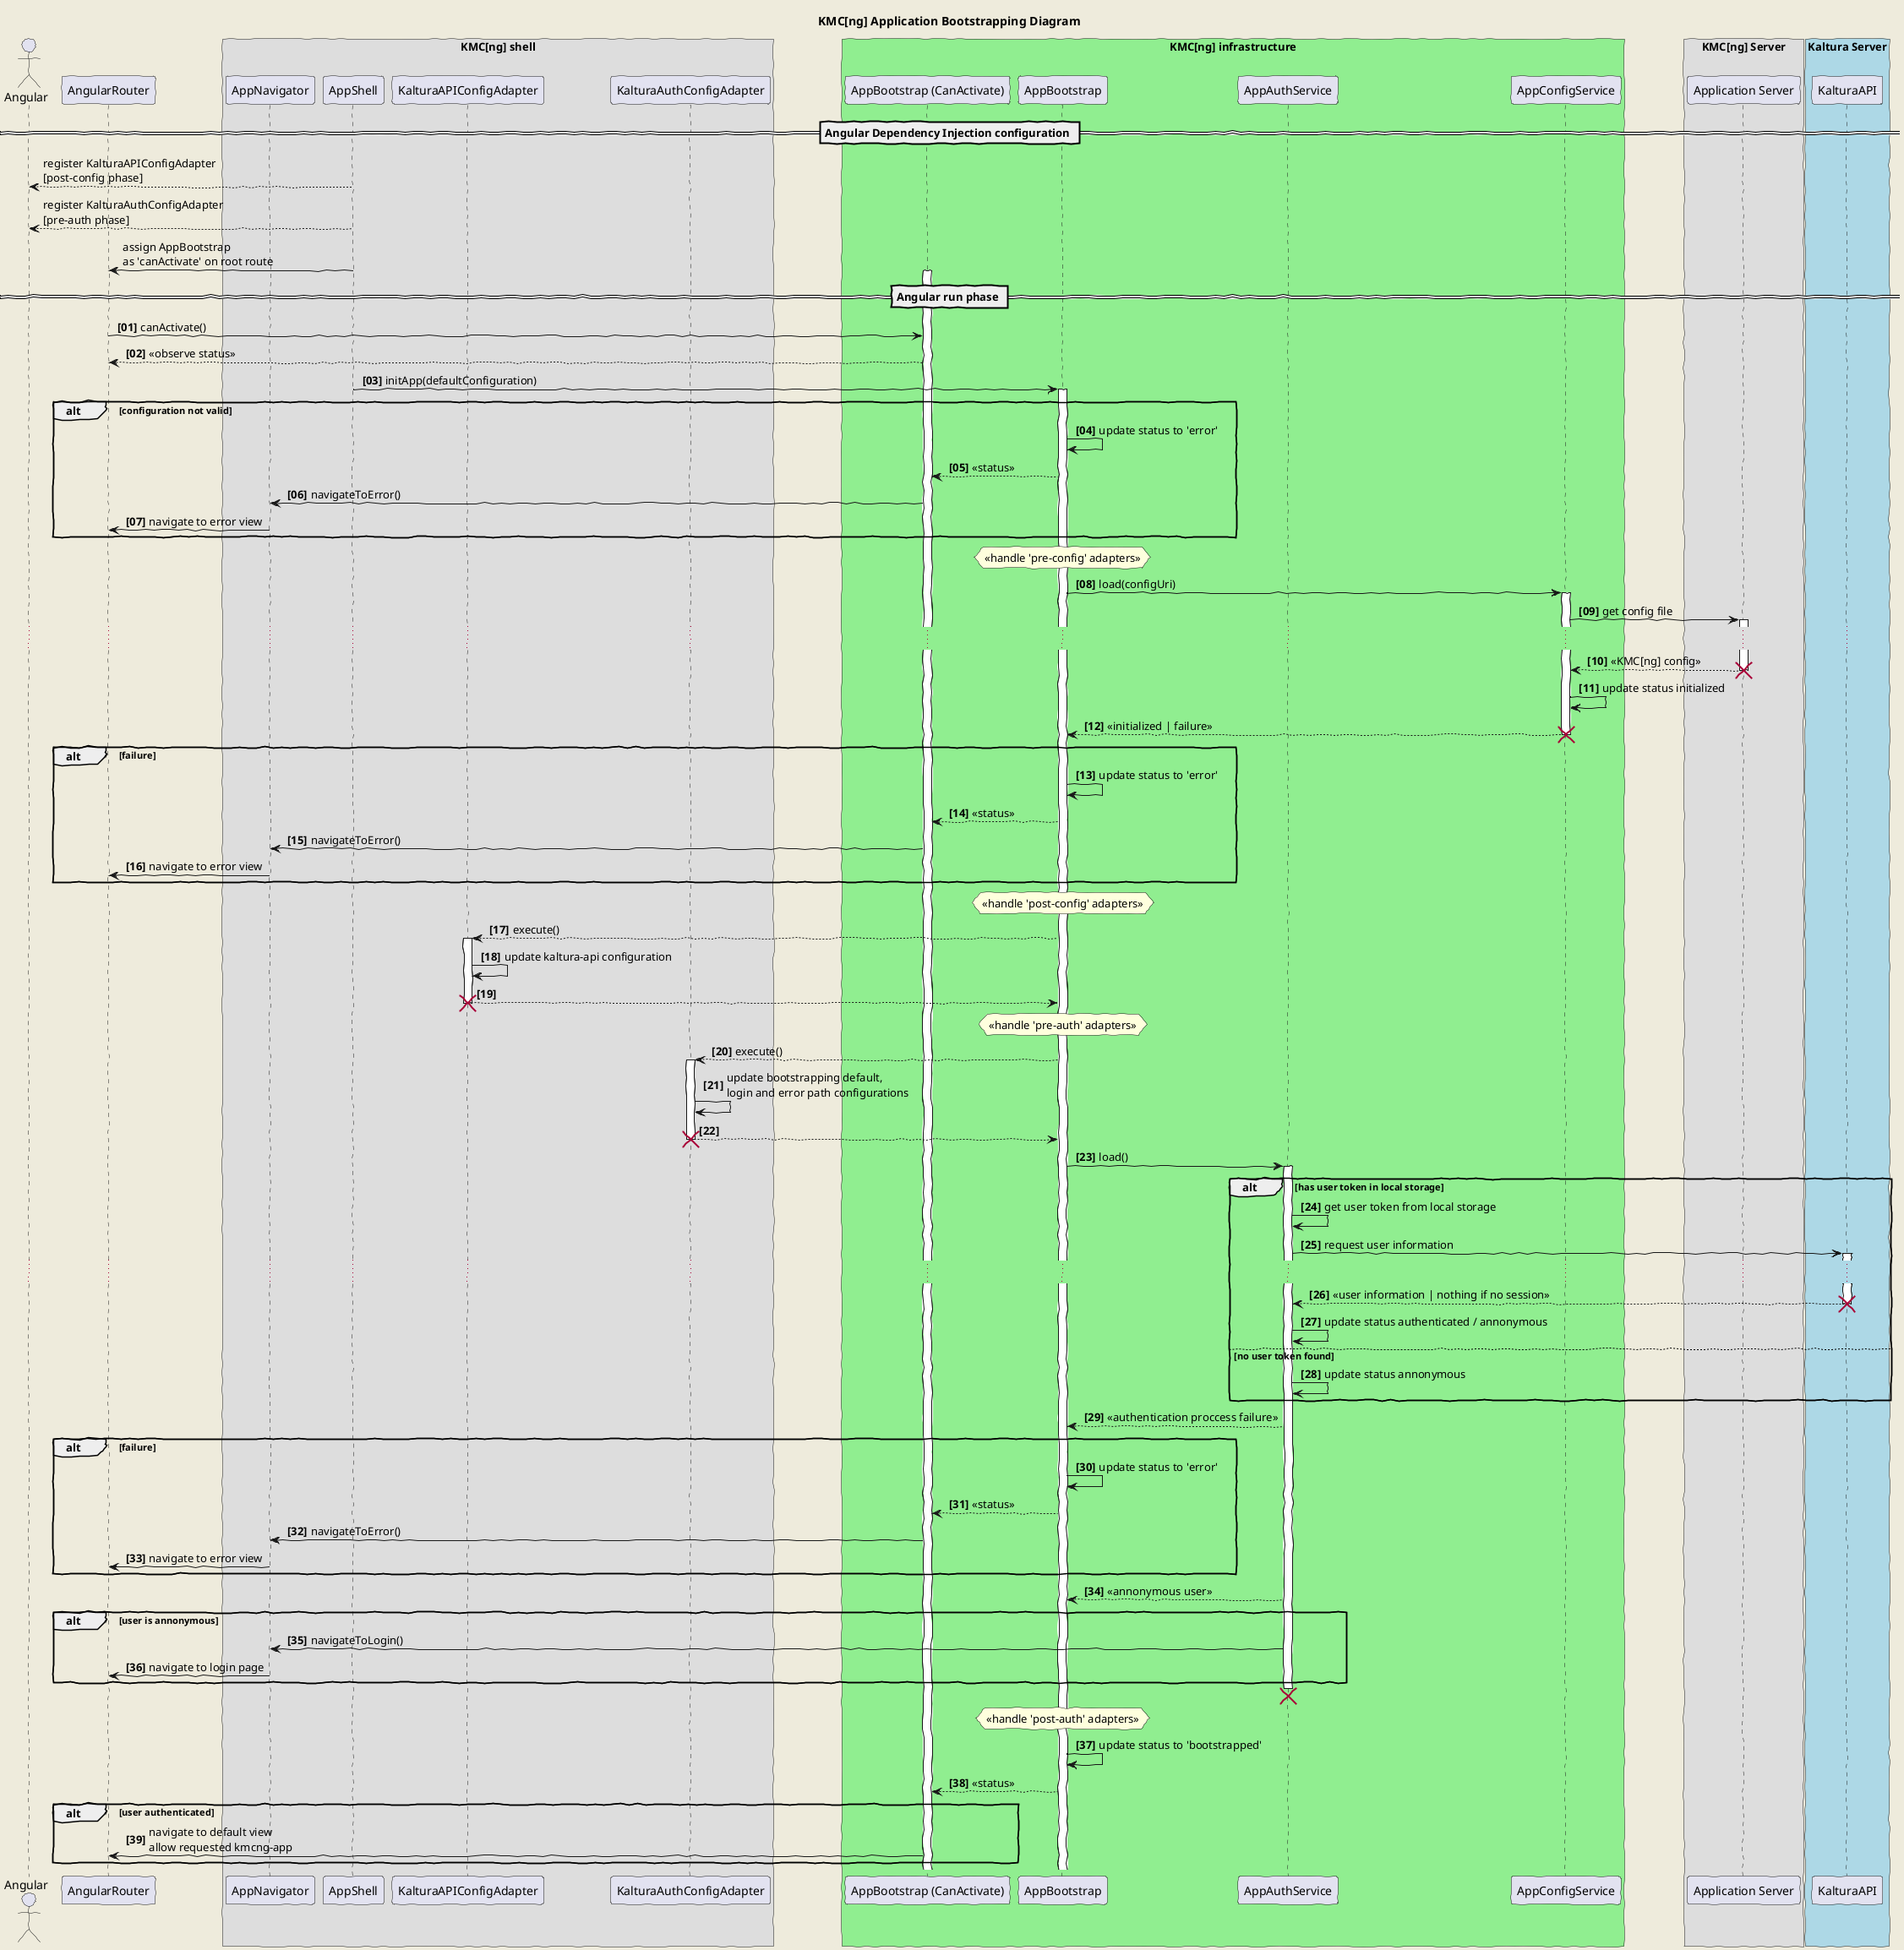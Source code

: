 @startuml
skinparam backgroundColor #EEEBDC
skinparam handwritten true

title KMC[ng] Application Bootstrapping Diagram
actor Angular
participant AngularRouter
box "KMC[ng] shell"
participant AppNavigator
participant AppShell
participant KalturaAPIConfigAdapter
participant KalturaAuthConfigAdapter
endbox
box "KMC[ng] infrastructure" #LightGreen
participant AppBootstrapRouter as "AppBootstrap (CanActivate)"
participant AppBootstrap
participant AppAuthService
participant AppConfigService
endbox
box "KMC[ng] Server"
participant KMCngServer as "Application Server"
endbox
box "Kaltura Server" #LightBlue
participant KalturaAPI
endbox


== Angular Dependency Injection configuration ==

AppShell --> Angular  : register KalturaAPIConfigAdapter\n[post-config phase]
AppShell --> Angular  : register KalturaAuthConfigAdapter\n[pre-auth phase]
AppShell -> AngularRouter  : assign AppBootstrap\nas 'canActivate' on root route

 == Angular run phase ==

autonumber "<b> [00]"
activate AppBootstrapRouter
AngularRouter -> AppBootstrapRouter : canActivate()
AppBootstrapRouter --> AngularRouter : << observe status >>

AppShell -> AppBootstrap: initApp(defaultConfiguration)
activate AppBootstrap
alt configuration not valid
AppBootstrap -> AppBootstrap : update status to 'error'
AppBootstrap --> AppBootstrapRouter : << status >>
AppBootstrapRouter -> AppNavigator: navigateToError()
AppNavigator -> AngularRouter: navigate to error view
end

hnote over AppBootstrap: << handle 'pre-config' adapters >>
AppBootstrap -> AppConfigService : load(configUri)
activate AppConfigService
AppConfigService -> KMCngServer : get config file
activate KMCngServer
...
KMCngServer --> AppConfigService : << KMC[ng] config >>
destroy KMCngServer

AppConfigService -> AppConfigService: update status initialized
AppConfigService --> AppBootstrap: << initialized | failure >>
destroy AppConfigService

alt failure
AppBootstrap -> AppBootstrap : update status to 'error'
AppBootstrap --> AppBootstrapRouter : << status >>
AppBootstrapRouter -> AppNavigator: navigateToError()
AppNavigator -> AngularRouter: navigate to error view
end

hnote over AppBootstrap: << handle 'post-config' adapters >>

AppBootstrap --> KalturaAPIConfigAdapter : execute()
activate KalturaAPIConfigAdapter
KalturaAPIConfigAdapter -> KalturaAPIConfigAdapter : update kaltura-api configuration
KalturaAPIConfigAdapter --> AppBootstrap
destroy KalturaAPIConfigAdapter


hnote over AppBootstrap: << handle 'pre-auth' adapters >>

AppBootstrap --> KalturaAuthConfigAdapter : execute()
activate KalturaAuthConfigAdapter
KalturaAuthConfigAdapter -> KalturaAuthConfigAdapter : update bootstrapping default,\nlogin and error path configurations
KalturaAuthConfigAdapter --> AppBootstrap
destroy KalturaAuthConfigAdapter

AppBootstrap -> AppAuthService : load()
activate AppAuthService

alt has user token in local storage
    AppAuthService -> AppAuthService : get user token from local storage
    AppAuthService -> KalturaAPI: request user information
    activate KalturaAPI
    ...
    KalturaAPI --> AppAuthService: << user information | nothing if no session >>
    destroy KalturaAPI
    AppAuthService -> AppAuthService: update status authenticated / annonymous
else no user token found
    AppAuthService -> AppAuthService : update status annonymous
end
AppAuthService --> AppBootstrap : << authentication proccess failure >>

alt failure
AppBootstrap -> AppBootstrap : update status to 'error'
AppBootstrap --> AppBootstrapRouter : << status >>
AppBootstrapRouter -> AppNavigator: navigateToError()
AppNavigator -> AngularRouter: navigate to error view
end

AppAuthService --> AppBootstrap : << annonymous user >>
alt user is annonymous
AppAuthService -> AppNavigator: navigateToLogin()
AppNavigator -> AngularRouter: navigate to login page
end

destroy AppAuthService
hnote over AppBootstrap: << handle 'post-auth' adapters >>

AppBootstrap -> AppBootstrap : update status to 'bootstrapped'
AppBootstrap --> AppBootstrapRouter : << status >>

alt user authenticated
AppBootstrapRouter -> AngularRouter : navigate to default view\nallow requested kmcng-app
end

@enduml
